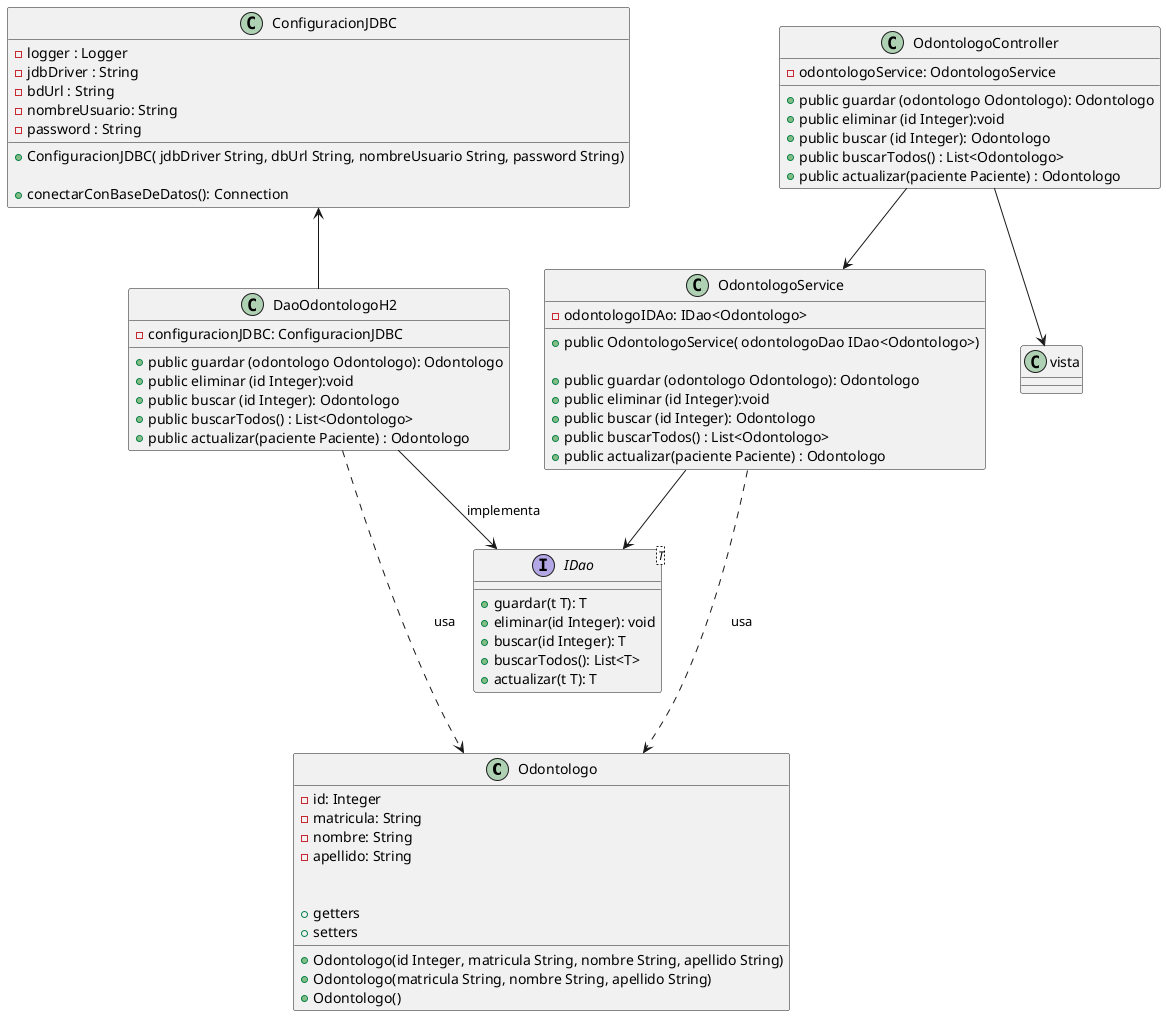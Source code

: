 @startuml
class Odontologo {
- id: Integer
- matricula: String
- nombre: String
- apellido: String

+ Odontologo(id Integer, matricula String, nombre String, apellido String)
+ Odontologo(matricula String, nombre String, apellido String)
+ Odontologo()

+getters
+setters

}

interface IDao<T> {
+ guardar(t T): T
+ eliminar(id Integer): void
+ buscar(id Integer): T
+ buscarTodos(): List<T>
+ actualizar(t T): T
}

class OdontologoService {
- odontologoIDAo: IDao<Odontologo>

+ public OdontologoService( odontologoDao IDao<Odontologo>)

+ public guardar (odontologo Odontologo): Odontologo
+ public eliminar (id Integer):void
+ public buscar (id Integer): Odontologo
+ public buscarTodos() : List<Odontologo>
+ public actualizar(paciente Paciente) : Odontologo
}

class DaoOdontologoH2 {
- configuracionJDBC: ConfiguracionJDBC

+ public guardar (odontologo Odontologo): Odontologo
+ public eliminar (id Integer):void
+ public buscar (id Integer): Odontologo
+ public buscarTodos() : List<Odontologo>
+ public actualizar(paciente Paciente) : Odontologo
}

class ConfiguracionJDBC {
- logger : Logger
- jdbDriver : String
- bdUrl : String
- nombreUsuario: String
- password : String

+ ConfiguracionJDBC( jdbDriver String, dbUrl String, nombreUsuario String, password String)

+ conectarConBaseDeDatos(): Connection
}

class OdontologoController {
- odontologoService: OdontologoService

+ public guardar (odontologo Odontologo): Odontologo
+ public eliminar (id Integer):void
+ public buscar (id Integer): Odontologo
+ public buscarTodos() : List<Odontologo>
+ public actualizar(paciente Paciente) : Odontologo
}

Odontologo <.up-. OdontologoService: usa
OdontologoService --> IDao
DaoOdontologoH2 --> IDao: implementa
DaoOdontologoH2 .-.> Odontologo: usa
ConfiguracionJDBC <-- DaoOdontologoH2
OdontologoController -down-> OdontologoService
OdontologoController --> vista
@enduml